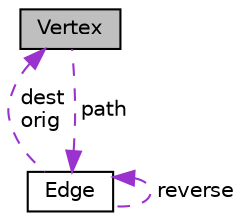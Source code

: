 digraph "Vertex"
{
 // LATEX_PDF_SIZE
  edge [fontname="Helvetica",fontsize="10",labelfontname="Helvetica",labelfontsize="10"];
  node [fontname="Helvetica",fontsize="10",shape=record];
  Node1 [label="Vertex",height=0.2,width=0.4,color="black", fillcolor="grey75", style="filled", fontcolor="black",tooltip="Class representing a vertex in the graph."];
  Node2 -> Node1 [dir="back",color="darkorchid3",fontsize="10",style="dashed",label=" path" ,fontname="Helvetica"];
  Node2 [label="Edge",height=0.2,width=0.4,color="black", fillcolor="white", style="filled",URL="$classEdge.html",tooltip="Class representing an edge in the graph."];
  Node1 -> Node2 [dir="back",color="darkorchid3",fontsize="10",style="dashed",label=" dest\norig" ,fontname="Helvetica"];
  Node2 -> Node2 [dir="back",color="darkorchid3",fontsize="10",style="dashed",label=" reverse" ,fontname="Helvetica"];
}
